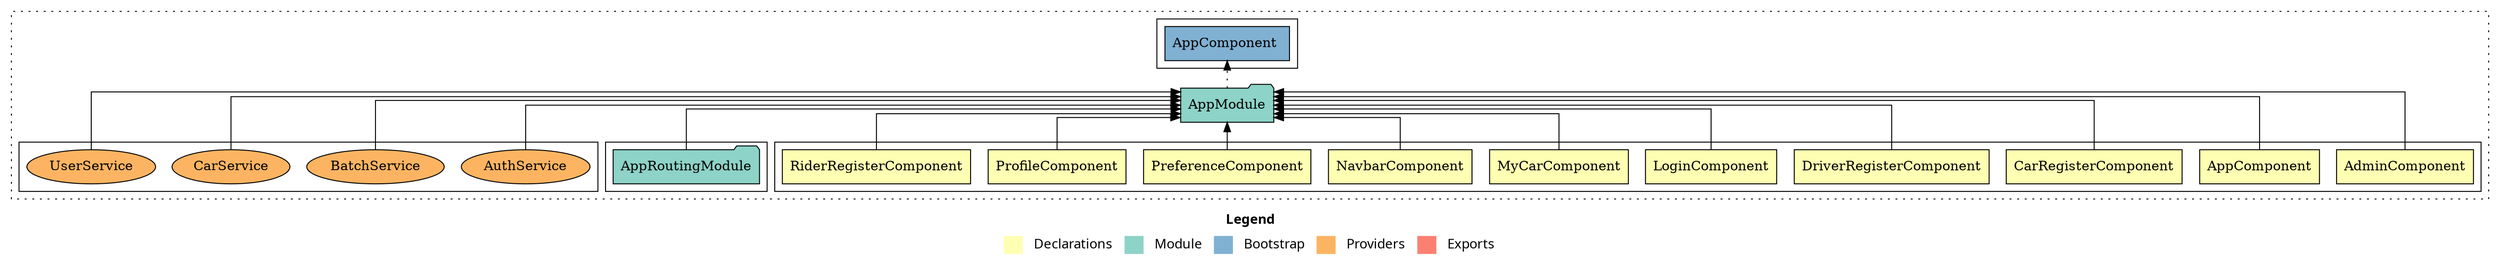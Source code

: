 digraph dependencies { node [shape="rect", style="filled", colorscheme=set312]; ranksep=0.4; compound=false; remincross=true; splines=true; splines=ortho; rankdir=LR; rankdir=TB; rankdir=BT; label=<<table BORDER="0"> <tr> <td colspan="5" align="center"><b>Legend</b></td> </tr> <tr> <td> <table BORDER="0"> <tr> <td bgcolor="#ffffb3" width="20"></td> <td>  Declarations</td> </tr> </table> </td> <td> <table BORDER="0"> <tr> <td bgcolor="#8dd3c7" width="20"></td> <td>  Module</td> </tr> </table> </td> <td> <table BORDER="0"> <tr> <td bgcolor="#80b1d3" width="20"></td> <td>  Bootstrap</td> </tr> </table> </td> <td> <table BORDER="0"> <tr> <td bgcolor="#fdb462" width="20"></td> <td>  Providers</td> </tr> </table> </td> <td> <table BORDER="0"> <tr> <td bgcolor="#fb8072" width="20"></td> <td>  Exports</td> </tr> </table> </td> </tr></table>>; ratio=compress; fontname="sans-serif";  subgraph "cluster_AppModule" { label=""; style="dotted";node [shape="folder", fillcolor=1]; subgraph cluster_AppModule_declarations { style="solid";node [style="filled", shape="rect"]; node [fillcolor=2]; "AdminComponent"; node [fillcolor=2]; "AppComponent"; node [fillcolor=2]; "CarRegisterComponent"; node [fillcolor=2]; "DriverRegisterComponent"; node [fillcolor=2]; "LoginComponent"; node [fillcolor=2]; "MyCarComponent"; node [fillcolor=2]; "NavbarComponent"; node [fillcolor=2]; "PreferenceComponent"; node [fillcolor=2]; "ProfileComponent"; node [fillcolor=2]; "RiderRegisterComponent"; }  "AdminComponent" -> "AppModule" [style="solid", lhead="cluster_AppModule" ltail="cluster_AppModule_declarations"]; subgraph "cluster_AppModule_AdminComponent_providers" { style="solid";  }  "AppComponent" -> "AppModule" [style="solid", lhead="cluster_AppModule" ltail="cluster_AppModule_declarations"]; subgraph "cluster_AppModule_AppComponent_providers" { style="solid";  }  "CarRegisterComponent" -> "AppModule" [style="solid", lhead="cluster_AppModule" ltail="cluster_AppModule_declarations"]; subgraph "cluster_AppModule_CarRegisterComponent_providers" { style="solid";  }  "DriverRegisterComponent" -> "AppModule" [style="solid", lhead="cluster_AppModule" ltail="cluster_AppModule_declarations"]; subgraph "cluster_AppModule_DriverRegisterComponent_providers" { style="solid";  }  "LoginComponent" -> "AppModule" [style="solid", lhead="cluster_AppModule" ltail="cluster_AppModule_declarations"]; subgraph "cluster_AppModule_LoginComponent_providers" { style="solid";  }  "MyCarComponent" -> "AppModule" [style="solid", lhead="cluster_AppModule" ltail="cluster_AppModule_declarations"]; subgraph "cluster_AppModule_MyCarComponent_providers" { style="solid";  }  "NavbarComponent" -> "AppModule" [style="solid", lhead="cluster_AppModule" ltail="cluster_AppModule_declarations"]; subgraph "cluster_AppModule_NavbarComponent_providers" { style="solid";  }  "PreferenceComponent" -> "AppModule" [style="solid", lhead="cluster_AppModule" ltail="cluster_AppModule_declarations"]; subgraph "cluster_AppModule_PreferenceComponent_providers" { style="solid";  }  "ProfileComponent" -> "AppModule" [style="solid", lhead="cluster_AppModule" ltail="cluster_AppModule_declarations"]; subgraph "cluster_AppModule_ProfileComponent_providers" { style="solid";  }  "RiderRegisterComponent" -> "AppModule" [style="solid", lhead="cluster_AppModule" ltail="cluster_AppModule_declarations"]; subgraph "cluster_AppModule_RiderRegisterComponent_providers" { style="solid";  }    subgraph cluster_AppModule_imports { style="solid"; node [style="filled", fillcolor=1, shape="rect"];    "AppRoutingModule" [label="AppRoutingModule", shape="folder"];   }    "AppRoutingModule" -> "AppModule" [lhead="cluster_AppModule", ltail="cluster_AppModule_imports"];     subgraph cluster_AppModule_exports { style="solid";node [style="filled", fillcolor=4, shape="rect"];}    subgraph cluster_AppModule_bootstrap { style="solid"; node [style="filled", fillcolor=5, shape="rect"];  "AppComponent " [label="AppComponent ", shape="rect"]  }  "AppModule" -> "AppComponent " [style="dotted", lhead="cluster_AppModule_bootstrap" ltail="cluster_AppModule"];    subgraph cluster_AppModule_providers { style="solid"; node [style="filled", fillcolor=6, shape="rect"];    "AuthService" [label="AuthService", shape="oval"];    "BatchService" [label="BatchService", shape="oval"];    "CarService" [label="CarService", shape="oval"];    "UserService" [label="UserService", shape="oval"];   }    "AuthService" -> "AppModule" [lhead="cluster_AppModule", ltail="cluster_AppModule_providers"];    "BatchService" -> "AppModule" [lhead="cluster_AppModule", ltail="cluster_AppModule_providers"];    "CarService" -> "AppModule" [lhead="cluster_AppModule", ltail="cluster_AppModule_providers"];    "UserService" -> "AppModule" [lhead="cluster_AppModule", ltail="cluster_AppModule_providers"];     }  subgraph "cluster_AppRoutingModule" { label=""; style="dotted";node [shape="folder", fillcolor=1]; subgraph cluster_AppRoutingModule_declarations { style="solid";node [style="filled", shape="rect"]; }    subgraph cluster_AppRoutingModule_imports { style="solid"; node [style="filled", fillcolor=1, shape="rect"];   }     subgraph cluster_AppRoutingModule_exports { style="solid";node [style="filled", fillcolor=4, shape="rect"];}    subgraph cluster_AppRoutingModule_bootstrap { style="solid"; node [style="filled", fillcolor=5, shape="rect"];  }    subgraph cluster_AppRoutingModule_providers { style="solid"; node [style="filled", fillcolor=6, shape="rect"];   }     }  }
